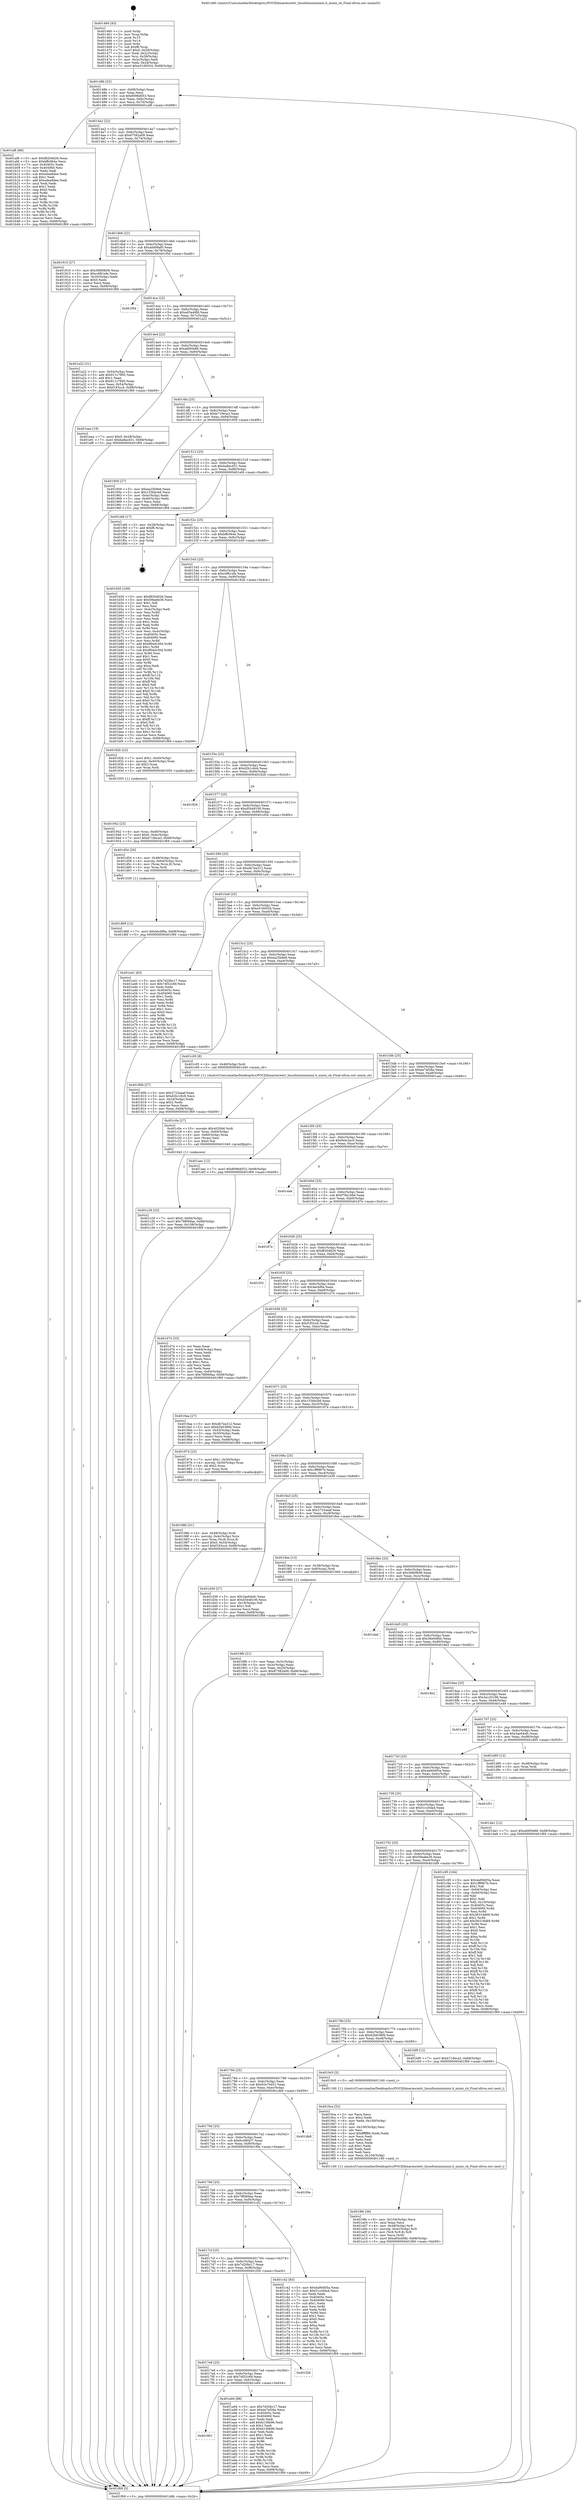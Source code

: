 digraph "0x401460" {
  label = "0x401460 (/mnt/c/Users/mathe/Desktop/tcc/POCII/binaries/extr_linuxfsminixminix.h_minix_sb_Final-ollvm.out::main(0))"
  labelloc = "t"
  node[shape=record]

  Entry [label="",width=0.3,height=0.3,shape=circle,fillcolor=black,style=filled]
  "0x40148b" [label="{
     0x40148b [23]\l
     | [instrs]\l
     &nbsp;&nbsp;0x40148b \<+3\>: mov -0x68(%rbp),%eax\l
     &nbsp;&nbsp;0x40148e \<+2\>: mov %eax,%ecx\l
     &nbsp;&nbsp;0x401490 \<+6\>: sub $0x8096d053,%ecx\l
     &nbsp;&nbsp;0x401496 \<+3\>: mov %eax,-0x6c(%rbp)\l
     &nbsp;&nbsp;0x401499 \<+3\>: mov %ecx,-0x70(%rbp)\l
     &nbsp;&nbsp;0x40149c \<+6\>: je 0000000000401af8 \<main+0x698\>\l
  }"]
  "0x401af8" [label="{
     0x401af8 [88]\l
     | [instrs]\l
     &nbsp;&nbsp;0x401af8 \<+5\>: mov $0xf8204626,%eax\l
     &nbsp;&nbsp;0x401afd \<+5\>: mov $0xbffc064e,%ecx\l
     &nbsp;&nbsp;0x401b02 \<+7\>: mov 0x40405c,%edx\l
     &nbsp;&nbsp;0x401b09 \<+7\>: mov 0x404060,%esi\l
     &nbsp;&nbsp;0x401b10 \<+2\>: mov %edx,%edi\l
     &nbsp;&nbsp;0x401b12 \<+6\>: sub $0xedea8dee,%edi\l
     &nbsp;&nbsp;0x401b18 \<+3\>: sub $0x1,%edi\l
     &nbsp;&nbsp;0x401b1b \<+6\>: add $0xedea8dee,%edi\l
     &nbsp;&nbsp;0x401b21 \<+3\>: imul %edi,%edx\l
     &nbsp;&nbsp;0x401b24 \<+3\>: and $0x1,%edx\l
     &nbsp;&nbsp;0x401b27 \<+3\>: cmp $0x0,%edx\l
     &nbsp;&nbsp;0x401b2a \<+4\>: sete %r8b\l
     &nbsp;&nbsp;0x401b2e \<+3\>: cmp $0xa,%esi\l
     &nbsp;&nbsp;0x401b31 \<+4\>: setl %r9b\l
     &nbsp;&nbsp;0x401b35 \<+3\>: mov %r8b,%r10b\l
     &nbsp;&nbsp;0x401b38 \<+3\>: and %r9b,%r10b\l
     &nbsp;&nbsp;0x401b3b \<+3\>: xor %r9b,%r8b\l
     &nbsp;&nbsp;0x401b3e \<+3\>: or %r8b,%r10b\l
     &nbsp;&nbsp;0x401b41 \<+4\>: test $0x1,%r10b\l
     &nbsp;&nbsp;0x401b45 \<+3\>: cmovne %ecx,%eax\l
     &nbsp;&nbsp;0x401b48 \<+3\>: mov %eax,-0x68(%rbp)\l
     &nbsp;&nbsp;0x401b4b \<+5\>: jmp 0000000000401f69 \<main+0xb09\>\l
  }"]
  "0x4014a2" [label="{
     0x4014a2 [22]\l
     | [instrs]\l
     &nbsp;&nbsp;0x4014a2 \<+5\>: jmp 00000000004014a7 \<main+0x47\>\l
     &nbsp;&nbsp;0x4014a7 \<+3\>: mov -0x6c(%rbp),%eax\l
     &nbsp;&nbsp;0x4014aa \<+5\>: sub $0x87582a09,%eax\l
     &nbsp;&nbsp;0x4014af \<+3\>: mov %eax,-0x74(%rbp)\l
     &nbsp;&nbsp;0x4014b2 \<+6\>: je 0000000000401910 \<main+0x4b0\>\l
  }"]
  Exit [label="",width=0.3,height=0.3,shape=circle,fillcolor=black,style=filled,peripheries=2]
  "0x401910" [label="{
     0x401910 [27]\l
     | [instrs]\l
     &nbsp;&nbsp;0x401910 \<+5\>: mov $0x3680fb06,%eax\l
     &nbsp;&nbsp;0x401915 \<+5\>: mov $0xc4f61efe,%ecx\l
     &nbsp;&nbsp;0x40191a \<+3\>: mov -0x20(%rbp),%edx\l
     &nbsp;&nbsp;0x40191d \<+3\>: cmp $0x0,%edx\l
     &nbsp;&nbsp;0x401920 \<+3\>: cmove %ecx,%eax\l
     &nbsp;&nbsp;0x401923 \<+3\>: mov %eax,-0x68(%rbp)\l
     &nbsp;&nbsp;0x401926 \<+5\>: jmp 0000000000401f69 \<main+0xb09\>\l
  }"]
  "0x4014b8" [label="{
     0x4014b8 [22]\l
     | [instrs]\l
     &nbsp;&nbsp;0x4014b8 \<+5\>: jmp 00000000004014bd \<main+0x5d\>\l
     &nbsp;&nbsp;0x4014bd \<+3\>: mov -0x6c(%rbp),%eax\l
     &nbsp;&nbsp;0x4014c0 \<+5\>: sub $0xa0d08af0,%eax\l
     &nbsp;&nbsp;0x4014c5 \<+3\>: mov %eax,-0x78(%rbp)\l
     &nbsp;&nbsp;0x4014c8 \<+6\>: je 0000000000401f5d \<main+0xafd\>\l
  }"]
  "0x401da1" [label="{
     0x401da1 [12]\l
     | [instrs]\l
     &nbsp;&nbsp;0x401da1 \<+7\>: movl $0xafd00e88,-0x68(%rbp)\l
     &nbsp;&nbsp;0x401da8 \<+5\>: jmp 0000000000401f69 \<main+0xb09\>\l
  }"]
  "0x401f5d" [label="{
     0x401f5d\l
  }", style=dashed]
  "0x4014ce" [label="{
     0x4014ce [22]\l
     | [instrs]\l
     &nbsp;&nbsp;0x4014ce \<+5\>: jmp 00000000004014d3 \<main+0x73\>\l
     &nbsp;&nbsp;0x4014d3 \<+3\>: mov -0x6c(%rbp),%eax\l
     &nbsp;&nbsp;0x4014d6 \<+5\>: sub $0xa65a49fd,%eax\l
     &nbsp;&nbsp;0x4014db \<+3\>: mov %eax,-0x7c(%rbp)\l
     &nbsp;&nbsp;0x4014de \<+6\>: je 0000000000401a22 \<main+0x5c2\>\l
  }"]
  "0x401d68" [label="{
     0x401d68 [12]\l
     | [instrs]\l
     &nbsp;&nbsp;0x401d68 \<+7\>: movl $0x4ecbf6a,-0x68(%rbp)\l
     &nbsp;&nbsp;0x401d6f \<+5\>: jmp 0000000000401f69 \<main+0xb09\>\l
  }"]
  "0x401a22" [label="{
     0x401a22 [31]\l
     | [instrs]\l
     &nbsp;&nbsp;0x401a22 \<+3\>: mov -0x54(%rbp),%eax\l
     &nbsp;&nbsp;0x401a25 \<+5\>: add $0x911c7895,%eax\l
     &nbsp;&nbsp;0x401a2a \<+3\>: add $0x1,%eax\l
     &nbsp;&nbsp;0x401a2d \<+5\>: sub $0x911c7895,%eax\l
     &nbsp;&nbsp;0x401a32 \<+3\>: mov %eax,-0x54(%rbp)\l
     &nbsp;&nbsp;0x401a35 \<+7\>: movl $0xf183cc4,-0x68(%rbp)\l
     &nbsp;&nbsp;0x401a3c \<+5\>: jmp 0000000000401f69 \<main+0xb09\>\l
  }"]
  "0x4014e4" [label="{
     0x4014e4 [22]\l
     | [instrs]\l
     &nbsp;&nbsp;0x4014e4 \<+5\>: jmp 00000000004014e9 \<main+0x89\>\l
     &nbsp;&nbsp;0x4014e9 \<+3\>: mov -0x6c(%rbp),%eax\l
     &nbsp;&nbsp;0x4014ec \<+5\>: sub $0xafd00e88,%eax\l
     &nbsp;&nbsp;0x4014f1 \<+3\>: mov %eax,-0x80(%rbp)\l
     &nbsp;&nbsp;0x4014f4 \<+6\>: je 0000000000401eea \<main+0xa8a\>\l
  }"]
  "0x401c29" [label="{
     0x401c29 [25]\l
     | [instrs]\l
     &nbsp;&nbsp;0x401c29 \<+7\>: movl $0x0,-0x64(%rbp)\l
     &nbsp;&nbsp;0x401c30 \<+7\>: movl $0x78f069aa,-0x68(%rbp)\l
     &nbsp;&nbsp;0x401c37 \<+6\>: mov %eax,-0x108(%rbp)\l
     &nbsp;&nbsp;0x401c3d \<+5\>: jmp 0000000000401f69 \<main+0xb09\>\l
  }"]
  "0x401eea" [label="{
     0x401eea [19]\l
     | [instrs]\l
     &nbsp;&nbsp;0x401eea \<+7\>: movl $0x0,-0x28(%rbp)\l
     &nbsp;&nbsp;0x401ef1 \<+7\>: movl $0xba8ac451,-0x68(%rbp)\l
     &nbsp;&nbsp;0x401ef8 \<+5\>: jmp 0000000000401f69 \<main+0xb09\>\l
  }"]
  "0x4014fa" [label="{
     0x4014fa [25]\l
     | [instrs]\l
     &nbsp;&nbsp;0x4014fa \<+5\>: jmp 00000000004014ff \<main+0x9f\>\l
     &nbsp;&nbsp;0x4014ff \<+3\>: mov -0x6c(%rbp),%eax\l
     &nbsp;&nbsp;0x401502 \<+5\>: sub $0xb719eca3,%eax\l
     &nbsp;&nbsp;0x401507 \<+6\>: mov %eax,-0x84(%rbp)\l
     &nbsp;&nbsp;0x40150d \<+6\>: je 0000000000401959 \<main+0x4f9\>\l
  }"]
  "0x401c0e" [label="{
     0x401c0e [27]\l
     | [instrs]\l
     &nbsp;&nbsp;0x401c0e \<+10\>: movabs $0x4020b6,%rdi\l
     &nbsp;&nbsp;0x401c18 \<+4\>: mov %rax,-0x60(%rbp)\l
     &nbsp;&nbsp;0x401c1c \<+4\>: mov -0x60(%rbp),%rax\l
     &nbsp;&nbsp;0x401c20 \<+2\>: mov (%rax),%esi\l
     &nbsp;&nbsp;0x401c22 \<+2\>: mov $0x0,%al\l
     &nbsp;&nbsp;0x401c24 \<+5\>: call 0000000000401040 \<printf@plt\>\l
     | [calls]\l
     &nbsp;&nbsp;0x401040 \{1\} (unknown)\l
  }"]
  "0x401959" [label="{
     0x401959 [27]\l
     | [instrs]\l
     &nbsp;&nbsp;0x401959 \<+5\>: mov $0xea25b9e6,%eax\l
     &nbsp;&nbsp;0x40195e \<+5\>: mov $0x153bbcb6,%ecx\l
     &nbsp;&nbsp;0x401963 \<+3\>: mov -0x4c(%rbp),%edx\l
     &nbsp;&nbsp;0x401966 \<+3\>: cmp -0x40(%rbp),%edx\l
     &nbsp;&nbsp;0x401969 \<+3\>: cmovl %ecx,%eax\l
     &nbsp;&nbsp;0x40196c \<+3\>: mov %eax,-0x68(%rbp)\l
     &nbsp;&nbsp;0x40196f \<+5\>: jmp 0000000000401f69 \<main+0xb09\>\l
  }"]
  "0x401513" [label="{
     0x401513 [25]\l
     | [instrs]\l
     &nbsp;&nbsp;0x401513 \<+5\>: jmp 0000000000401518 \<main+0xb8\>\l
     &nbsp;&nbsp;0x401518 \<+3\>: mov -0x6c(%rbp),%eax\l
     &nbsp;&nbsp;0x40151b \<+5\>: sub $0xba8ac451,%eax\l
     &nbsp;&nbsp;0x401520 \<+6\>: mov %eax,-0x88(%rbp)\l
     &nbsp;&nbsp;0x401526 \<+6\>: je 0000000000401efd \<main+0xa9d\>\l
  }"]
  "0x401801" [label="{
     0x401801\l
  }", style=dashed]
  "0x401efd" [label="{
     0x401efd [17]\l
     | [instrs]\l
     &nbsp;&nbsp;0x401efd \<+3\>: mov -0x28(%rbp),%eax\l
     &nbsp;&nbsp;0x401f00 \<+7\>: add $0xf8,%rsp\l
     &nbsp;&nbsp;0x401f07 \<+1\>: pop %rbx\l
     &nbsp;&nbsp;0x401f08 \<+2\>: pop %r14\l
     &nbsp;&nbsp;0x401f0a \<+2\>: pop %r15\l
     &nbsp;&nbsp;0x401f0c \<+1\>: pop %rbp\l
     &nbsp;&nbsp;0x401f0d \<+1\>: ret\l
  }"]
  "0x40152c" [label="{
     0x40152c [25]\l
     | [instrs]\l
     &nbsp;&nbsp;0x40152c \<+5\>: jmp 0000000000401531 \<main+0xd1\>\l
     &nbsp;&nbsp;0x401531 \<+3\>: mov -0x6c(%rbp),%eax\l
     &nbsp;&nbsp;0x401534 \<+5\>: sub $0xbffc064e,%eax\l
     &nbsp;&nbsp;0x401539 \<+6\>: mov %eax,-0x8c(%rbp)\l
     &nbsp;&nbsp;0x40153f \<+6\>: je 0000000000401b50 \<main+0x6f0\>\l
  }"]
  "0x401a94" [label="{
     0x401a94 [88]\l
     | [instrs]\l
     &nbsp;&nbsp;0x401a94 \<+5\>: mov $0x7d20bc17,%eax\l
     &nbsp;&nbsp;0x401a99 \<+5\>: mov $0xee7ef26a,%ecx\l
     &nbsp;&nbsp;0x401a9e \<+7\>: mov 0x40405c,%edx\l
     &nbsp;&nbsp;0x401aa5 \<+7\>: mov 0x404060,%esi\l
     &nbsp;&nbsp;0x401aac \<+2\>: mov %edx,%edi\l
     &nbsp;&nbsp;0x401aae \<+6\>: add $0xb136b96,%edi\l
     &nbsp;&nbsp;0x401ab4 \<+3\>: sub $0x1,%edi\l
     &nbsp;&nbsp;0x401ab7 \<+6\>: sub $0xb136b96,%edi\l
     &nbsp;&nbsp;0x401abd \<+3\>: imul %edi,%edx\l
     &nbsp;&nbsp;0x401ac0 \<+3\>: and $0x1,%edx\l
     &nbsp;&nbsp;0x401ac3 \<+3\>: cmp $0x0,%edx\l
     &nbsp;&nbsp;0x401ac6 \<+4\>: sete %r8b\l
     &nbsp;&nbsp;0x401aca \<+3\>: cmp $0xa,%esi\l
     &nbsp;&nbsp;0x401acd \<+4\>: setl %r9b\l
     &nbsp;&nbsp;0x401ad1 \<+3\>: mov %r8b,%r10b\l
     &nbsp;&nbsp;0x401ad4 \<+3\>: and %r9b,%r10b\l
     &nbsp;&nbsp;0x401ad7 \<+3\>: xor %r9b,%r8b\l
     &nbsp;&nbsp;0x401ada \<+3\>: or %r8b,%r10b\l
     &nbsp;&nbsp;0x401add \<+4\>: test $0x1,%r10b\l
     &nbsp;&nbsp;0x401ae1 \<+3\>: cmovne %ecx,%eax\l
     &nbsp;&nbsp;0x401ae4 \<+3\>: mov %eax,-0x68(%rbp)\l
     &nbsp;&nbsp;0x401ae7 \<+5\>: jmp 0000000000401f69 \<main+0xb09\>\l
  }"]
  "0x401b50" [label="{
     0x401b50 [169]\l
     | [instrs]\l
     &nbsp;&nbsp;0x401b50 \<+5\>: mov $0xf8204626,%eax\l
     &nbsp;&nbsp;0x401b55 \<+5\>: mov $0x59ea6e36,%ecx\l
     &nbsp;&nbsp;0x401b5a \<+2\>: mov $0x1,%dl\l
     &nbsp;&nbsp;0x401b5c \<+2\>: xor %esi,%esi\l
     &nbsp;&nbsp;0x401b5e \<+3\>: mov -0x4c(%rbp),%edi\l
     &nbsp;&nbsp;0x401b61 \<+3\>: mov %esi,%r8d\l
     &nbsp;&nbsp;0x401b64 \<+3\>: sub %edi,%r8d\l
     &nbsp;&nbsp;0x401b67 \<+2\>: mov %esi,%edi\l
     &nbsp;&nbsp;0x401b69 \<+3\>: sub $0x1,%edi\l
     &nbsp;&nbsp;0x401b6c \<+3\>: add %edi,%r8d\l
     &nbsp;&nbsp;0x401b6f \<+3\>: sub %r8d,%esi\l
     &nbsp;&nbsp;0x401b72 \<+3\>: mov %esi,-0x4c(%rbp)\l
     &nbsp;&nbsp;0x401b75 \<+7\>: mov 0x40405c,%esi\l
     &nbsp;&nbsp;0x401b7c \<+7\>: mov 0x404060,%edi\l
     &nbsp;&nbsp;0x401b83 \<+3\>: mov %esi,%r8d\l
     &nbsp;&nbsp;0x401b86 \<+7\>: add $0x994dc30d,%r8d\l
     &nbsp;&nbsp;0x401b8d \<+4\>: sub $0x1,%r8d\l
     &nbsp;&nbsp;0x401b91 \<+7\>: sub $0x994dc30d,%r8d\l
     &nbsp;&nbsp;0x401b98 \<+4\>: imul %r8d,%esi\l
     &nbsp;&nbsp;0x401b9c \<+3\>: and $0x1,%esi\l
     &nbsp;&nbsp;0x401b9f \<+3\>: cmp $0x0,%esi\l
     &nbsp;&nbsp;0x401ba2 \<+4\>: sete %r9b\l
     &nbsp;&nbsp;0x401ba6 \<+3\>: cmp $0xa,%edi\l
     &nbsp;&nbsp;0x401ba9 \<+4\>: setl %r10b\l
     &nbsp;&nbsp;0x401bad \<+3\>: mov %r9b,%r11b\l
     &nbsp;&nbsp;0x401bb0 \<+4\>: xor $0xff,%r11b\l
     &nbsp;&nbsp;0x401bb4 \<+3\>: mov %r10b,%bl\l
     &nbsp;&nbsp;0x401bb7 \<+3\>: xor $0xff,%bl\l
     &nbsp;&nbsp;0x401bba \<+3\>: xor $0x0,%dl\l
     &nbsp;&nbsp;0x401bbd \<+3\>: mov %r11b,%r14b\l
     &nbsp;&nbsp;0x401bc0 \<+4\>: and $0x0,%r14b\l
     &nbsp;&nbsp;0x401bc4 \<+3\>: and %dl,%r9b\l
     &nbsp;&nbsp;0x401bc7 \<+3\>: mov %bl,%r15b\l
     &nbsp;&nbsp;0x401bca \<+4\>: and $0x0,%r15b\l
     &nbsp;&nbsp;0x401bce \<+3\>: and %dl,%r10b\l
     &nbsp;&nbsp;0x401bd1 \<+3\>: or %r9b,%r14b\l
     &nbsp;&nbsp;0x401bd4 \<+3\>: or %r10b,%r15b\l
     &nbsp;&nbsp;0x401bd7 \<+3\>: xor %r15b,%r14b\l
     &nbsp;&nbsp;0x401bda \<+3\>: or %bl,%r11b\l
     &nbsp;&nbsp;0x401bdd \<+4\>: xor $0xff,%r11b\l
     &nbsp;&nbsp;0x401be1 \<+3\>: or $0x0,%dl\l
     &nbsp;&nbsp;0x401be4 \<+3\>: and %dl,%r11b\l
     &nbsp;&nbsp;0x401be7 \<+3\>: or %r11b,%r14b\l
     &nbsp;&nbsp;0x401bea \<+4\>: test $0x1,%r14b\l
     &nbsp;&nbsp;0x401bee \<+3\>: cmovne %ecx,%eax\l
     &nbsp;&nbsp;0x401bf1 \<+3\>: mov %eax,-0x68(%rbp)\l
     &nbsp;&nbsp;0x401bf4 \<+5\>: jmp 0000000000401f69 \<main+0xb09\>\l
  }"]
  "0x401545" [label="{
     0x401545 [25]\l
     | [instrs]\l
     &nbsp;&nbsp;0x401545 \<+5\>: jmp 000000000040154a \<main+0xea\>\l
     &nbsp;&nbsp;0x40154a \<+3\>: mov -0x6c(%rbp),%eax\l
     &nbsp;&nbsp;0x40154d \<+5\>: sub $0xc4f61efe,%eax\l
     &nbsp;&nbsp;0x401552 \<+6\>: mov %eax,-0x90(%rbp)\l
     &nbsp;&nbsp;0x401558 \<+6\>: je 000000000040192b \<main+0x4cb\>\l
  }"]
  "0x4017e8" [label="{
     0x4017e8 [25]\l
     | [instrs]\l
     &nbsp;&nbsp;0x4017e8 \<+5\>: jmp 00000000004017ed \<main+0x38d\>\l
     &nbsp;&nbsp;0x4017ed \<+3\>: mov -0x6c(%rbp),%eax\l
     &nbsp;&nbsp;0x4017f0 \<+5\>: sub $0x7df32c69,%eax\l
     &nbsp;&nbsp;0x4017f5 \<+6\>: mov %eax,-0xfc(%rbp)\l
     &nbsp;&nbsp;0x4017fb \<+6\>: je 0000000000401a94 \<main+0x634\>\l
  }"]
  "0x40192b" [label="{
     0x40192b [23]\l
     | [instrs]\l
     &nbsp;&nbsp;0x40192b \<+7\>: movl $0x1,-0x40(%rbp)\l
     &nbsp;&nbsp;0x401932 \<+4\>: movslq -0x40(%rbp),%rax\l
     &nbsp;&nbsp;0x401936 \<+4\>: shl $0x3,%rax\l
     &nbsp;&nbsp;0x40193a \<+3\>: mov %rax,%rdi\l
     &nbsp;&nbsp;0x40193d \<+5\>: call 0000000000401050 \<malloc@plt\>\l
     | [calls]\l
     &nbsp;&nbsp;0x401050 \{1\} (unknown)\l
  }"]
  "0x40155e" [label="{
     0x40155e [25]\l
     | [instrs]\l
     &nbsp;&nbsp;0x40155e \<+5\>: jmp 0000000000401563 \<main+0x103\>\l
     &nbsp;&nbsp;0x401563 \<+3\>: mov -0x6c(%rbp),%eax\l
     &nbsp;&nbsp;0x401566 \<+5\>: sub $0xd2b1c6c6,%eax\l
     &nbsp;&nbsp;0x40156b \<+6\>: mov %eax,-0x94(%rbp)\l
     &nbsp;&nbsp;0x401571 \<+6\>: je 0000000000401826 \<main+0x3c6\>\l
  }"]
  "0x401f26" [label="{
     0x401f26\l
  }", style=dashed]
  "0x401826" [label="{
     0x401826\l
  }", style=dashed]
  "0x401577" [label="{
     0x401577 [25]\l
     | [instrs]\l
     &nbsp;&nbsp;0x401577 \<+5\>: jmp 000000000040157c \<main+0x11c\>\l
     &nbsp;&nbsp;0x40157c \<+3\>: mov -0x6c(%rbp),%eax\l
     &nbsp;&nbsp;0x40157f \<+5\>: sub $0xd5448100,%eax\l
     &nbsp;&nbsp;0x401584 \<+6\>: mov %eax,-0x98(%rbp)\l
     &nbsp;&nbsp;0x40158a \<+6\>: je 0000000000401d54 \<main+0x8f4\>\l
  }"]
  "0x4017cf" [label="{
     0x4017cf [25]\l
     | [instrs]\l
     &nbsp;&nbsp;0x4017cf \<+5\>: jmp 00000000004017d4 \<main+0x374\>\l
     &nbsp;&nbsp;0x4017d4 \<+3\>: mov -0x6c(%rbp),%eax\l
     &nbsp;&nbsp;0x4017d7 \<+5\>: sub $0x7d20bc17,%eax\l
     &nbsp;&nbsp;0x4017dc \<+6\>: mov %eax,-0xf8(%rbp)\l
     &nbsp;&nbsp;0x4017e2 \<+6\>: je 0000000000401f26 \<main+0xac6\>\l
  }"]
  "0x401d54" [label="{
     0x401d54 [20]\l
     | [instrs]\l
     &nbsp;&nbsp;0x401d54 \<+4\>: mov -0x48(%rbp),%rax\l
     &nbsp;&nbsp;0x401d58 \<+4\>: movslq -0x64(%rbp),%rcx\l
     &nbsp;&nbsp;0x401d5c \<+4\>: mov (%rax,%rcx,8),%rax\l
     &nbsp;&nbsp;0x401d60 \<+3\>: mov %rax,%rdi\l
     &nbsp;&nbsp;0x401d63 \<+5\>: call 0000000000401030 \<free@plt\>\l
     | [calls]\l
     &nbsp;&nbsp;0x401030 \{1\} (unknown)\l
  }"]
  "0x401590" [label="{
     0x401590 [25]\l
     | [instrs]\l
     &nbsp;&nbsp;0x401590 \<+5\>: jmp 0000000000401595 \<main+0x135\>\l
     &nbsp;&nbsp;0x401595 \<+3\>: mov -0x6c(%rbp),%eax\l
     &nbsp;&nbsp;0x401598 \<+5\>: sub $0xdb7ea312,%eax\l
     &nbsp;&nbsp;0x40159d \<+6\>: mov %eax,-0x9c(%rbp)\l
     &nbsp;&nbsp;0x4015a3 \<+6\>: je 0000000000401a41 \<main+0x5e1\>\l
  }"]
  "0x401c42" [label="{
     0x401c42 [83]\l
     | [instrs]\l
     &nbsp;&nbsp;0x401c42 \<+5\>: mov $0x4a90d05a,%eax\l
     &nbsp;&nbsp;0x401c47 \<+5\>: mov $0x51cc0da4,%ecx\l
     &nbsp;&nbsp;0x401c4c \<+2\>: xor %edx,%edx\l
     &nbsp;&nbsp;0x401c4e \<+7\>: mov 0x40405c,%esi\l
     &nbsp;&nbsp;0x401c55 \<+7\>: mov 0x404060,%edi\l
     &nbsp;&nbsp;0x401c5c \<+3\>: sub $0x1,%edx\l
     &nbsp;&nbsp;0x401c5f \<+3\>: mov %esi,%r8d\l
     &nbsp;&nbsp;0x401c62 \<+3\>: add %edx,%r8d\l
     &nbsp;&nbsp;0x401c65 \<+4\>: imul %r8d,%esi\l
     &nbsp;&nbsp;0x401c69 \<+3\>: and $0x1,%esi\l
     &nbsp;&nbsp;0x401c6c \<+3\>: cmp $0x0,%esi\l
     &nbsp;&nbsp;0x401c6f \<+4\>: sete %r9b\l
     &nbsp;&nbsp;0x401c73 \<+3\>: cmp $0xa,%edi\l
     &nbsp;&nbsp;0x401c76 \<+4\>: setl %r10b\l
     &nbsp;&nbsp;0x401c7a \<+3\>: mov %r9b,%r11b\l
     &nbsp;&nbsp;0x401c7d \<+3\>: and %r10b,%r11b\l
     &nbsp;&nbsp;0x401c80 \<+3\>: xor %r10b,%r9b\l
     &nbsp;&nbsp;0x401c83 \<+3\>: or %r9b,%r11b\l
     &nbsp;&nbsp;0x401c86 \<+4\>: test $0x1,%r11b\l
     &nbsp;&nbsp;0x401c8a \<+3\>: cmovne %ecx,%eax\l
     &nbsp;&nbsp;0x401c8d \<+3\>: mov %eax,-0x68(%rbp)\l
     &nbsp;&nbsp;0x401c90 \<+5\>: jmp 0000000000401f69 \<main+0xb09\>\l
  }"]
  "0x401a41" [label="{
     0x401a41 [83]\l
     | [instrs]\l
     &nbsp;&nbsp;0x401a41 \<+5\>: mov $0x7d20bc17,%eax\l
     &nbsp;&nbsp;0x401a46 \<+5\>: mov $0x7df32c69,%ecx\l
     &nbsp;&nbsp;0x401a4b \<+2\>: xor %edx,%edx\l
     &nbsp;&nbsp;0x401a4d \<+7\>: mov 0x40405c,%esi\l
     &nbsp;&nbsp;0x401a54 \<+7\>: mov 0x404060,%edi\l
     &nbsp;&nbsp;0x401a5b \<+3\>: sub $0x1,%edx\l
     &nbsp;&nbsp;0x401a5e \<+3\>: mov %esi,%r8d\l
     &nbsp;&nbsp;0x401a61 \<+3\>: add %edx,%r8d\l
     &nbsp;&nbsp;0x401a64 \<+4\>: imul %r8d,%esi\l
     &nbsp;&nbsp;0x401a68 \<+3\>: and $0x1,%esi\l
     &nbsp;&nbsp;0x401a6b \<+3\>: cmp $0x0,%esi\l
     &nbsp;&nbsp;0x401a6e \<+4\>: sete %r9b\l
     &nbsp;&nbsp;0x401a72 \<+3\>: cmp $0xa,%edi\l
     &nbsp;&nbsp;0x401a75 \<+4\>: setl %r10b\l
     &nbsp;&nbsp;0x401a79 \<+3\>: mov %r9b,%r11b\l
     &nbsp;&nbsp;0x401a7c \<+3\>: and %r10b,%r11b\l
     &nbsp;&nbsp;0x401a7f \<+3\>: xor %r10b,%r9b\l
     &nbsp;&nbsp;0x401a82 \<+3\>: or %r9b,%r11b\l
     &nbsp;&nbsp;0x401a85 \<+4\>: test $0x1,%r11b\l
     &nbsp;&nbsp;0x401a89 \<+3\>: cmovne %ecx,%eax\l
     &nbsp;&nbsp;0x401a8c \<+3\>: mov %eax,-0x68(%rbp)\l
     &nbsp;&nbsp;0x401a8f \<+5\>: jmp 0000000000401f69 \<main+0xb09\>\l
  }"]
  "0x4015a9" [label="{
     0x4015a9 [25]\l
     | [instrs]\l
     &nbsp;&nbsp;0x4015a9 \<+5\>: jmp 00000000004015ae \<main+0x14e\>\l
     &nbsp;&nbsp;0x4015ae \<+3\>: mov -0x6c(%rbp),%eax\l
     &nbsp;&nbsp;0x4015b1 \<+5\>: sub $0xe5160034,%eax\l
     &nbsp;&nbsp;0x4015b6 \<+6\>: mov %eax,-0xa0(%rbp)\l
     &nbsp;&nbsp;0x4015bc \<+6\>: je 000000000040180b \<main+0x3ab\>\l
  }"]
  "0x4017b6" [label="{
     0x4017b6 [25]\l
     | [instrs]\l
     &nbsp;&nbsp;0x4017b6 \<+5\>: jmp 00000000004017bb \<main+0x35b\>\l
     &nbsp;&nbsp;0x4017bb \<+3\>: mov -0x6c(%rbp),%eax\l
     &nbsp;&nbsp;0x4017be \<+5\>: sub $0x78f069aa,%eax\l
     &nbsp;&nbsp;0x4017c3 \<+6\>: mov %eax,-0xf4(%rbp)\l
     &nbsp;&nbsp;0x4017c9 \<+6\>: je 0000000000401c42 \<main+0x7e2\>\l
  }"]
  "0x40180b" [label="{
     0x40180b [27]\l
     | [instrs]\l
     &nbsp;&nbsp;0x40180b \<+5\>: mov $0x2723aaaf,%eax\l
     &nbsp;&nbsp;0x401810 \<+5\>: mov $0xd2b1c6c6,%ecx\l
     &nbsp;&nbsp;0x401815 \<+3\>: mov -0x24(%rbp),%edx\l
     &nbsp;&nbsp;0x401818 \<+3\>: cmp $0x2,%edx\l
     &nbsp;&nbsp;0x40181b \<+3\>: cmovne %ecx,%eax\l
     &nbsp;&nbsp;0x40181e \<+3\>: mov %eax,-0x68(%rbp)\l
     &nbsp;&nbsp;0x401821 \<+5\>: jmp 0000000000401f69 \<main+0xb09\>\l
  }"]
  "0x4015c2" [label="{
     0x4015c2 [25]\l
     | [instrs]\l
     &nbsp;&nbsp;0x4015c2 \<+5\>: jmp 00000000004015c7 \<main+0x167\>\l
     &nbsp;&nbsp;0x4015c7 \<+3\>: mov -0x6c(%rbp),%eax\l
     &nbsp;&nbsp;0x4015ca \<+5\>: sub $0xea25b9e6,%eax\l
     &nbsp;&nbsp;0x4015cf \<+6\>: mov %eax,-0xa4(%rbp)\l
     &nbsp;&nbsp;0x4015d5 \<+6\>: je 0000000000401c05 \<main+0x7a5\>\l
  }"]
  "0x401f69" [label="{
     0x401f69 [5]\l
     | [instrs]\l
     &nbsp;&nbsp;0x401f69 \<+5\>: jmp 000000000040148b \<main+0x2b\>\l
  }"]
  "0x401460" [label="{
     0x401460 [43]\l
     | [instrs]\l
     &nbsp;&nbsp;0x401460 \<+1\>: push %rbp\l
     &nbsp;&nbsp;0x401461 \<+3\>: mov %rsp,%rbp\l
     &nbsp;&nbsp;0x401464 \<+2\>: push %r15\l
     &nbsp;&nbsp;0x401466 \<+2\>: push %r14\l
     &nbsp;&nbsp;0x401468 \<+1\>: push %rbx\l
     &nbsp;&nbsp;0x401469 \<+7\>: sub $0xf8,%rsp\l
     &nbsp;&nbsp;0x401470 \<+7\>: movl $0x0,-0x28(%rbp)\l
     &nbsp;&nbsp;0x401477 \<+3\>: mov %edi,-0x2c(%rbp)\l
     &nbsp;&nbsp;0x40147a \<+4\>: mov %rsi,-0x38(%rbp)\l
     &nbsp;&nbsp;0x40147e \<+3\>: mov -0x2c(%rbp),%edi\l
     &nbsp;&nbsp;0x401481 \<+3\>: mov %edi,-0x24(%rbp)\l
     &nbsp;&nbsp;0x401484 \<+7\>: movl $0xe5160034,-0x68(%rbp)\l
  }"]
  "0x401f0e" [label="{
     0x401f0e\l
  }", style=dashed]
  "0x401c05" [label="{
     0x401c05 [9]\l
     | [instrs]\l
     &nbsp;&nbsp;0x401c05 \<+4\>: mov -0x48(%rbp),%rdi\l
     &nbsp;&nbsp;0x401c09 \<+5\>: call 0000000000401440 \<minix_sb\>\l
     | [calls]\l
     &nbsp;&nbsp;0x401440 \{1\} (/mnt/c/Users/mathe/Desktop/tcc/POCII/binaries/extr_linuxfsminixminix.h_minix_sb_Final-ollvm.out::minix_sb)\l
  }"]
  "0x4015db" [label="{
     0x4015db [25]\l
     | [instrs]\l
     &nbsp;&nbsp;0x4015db \<+5\>: jmp 00000000004015e0 \<main+0x180\>\l
     &nbsp;&nbsp;0x4015e0 \<+3\>: mov -0x6c(%rbp),%eax\l
     &nbsp;&nbsp;0x4015e3 \<+5\>: sub $0xee7ef26a,%eax\l
     &nbsp;&nbsp;0x4015e8 \<+6\>: mov %eax,-0xa8(%rbp)\l
     &nbsp;&nbsp;0x4015ee \<+6\>: je 0000000000401aec \<main+0x68c\>\l
  }"]
  "0x40179d" [label="{
     0x40179d [25]\l
     | [instrs]\l
     &nbsp;&nbsp;0x40179d \<+5\>: jmp 00000000004017a2 \<main+0x342\>\l
     &nbsp;&nbsp;0x4017a2 \<+3\>: mov -0x6c(%rbp),%eax\l
     &nbsp;&nbsp;0x4017a5 \<+5\>: sub $0x6cc88437,%eax\l
     &nbsp;&nbsp;0x4017aa \<+6\>: mov %eax,-0xf0(%rbp)\l
     &nbsp;&nbsp;0x4017b0 \<+6\>: je 0000000000401f0e \<main+0xaae\>\l
  }"]
  "0x401aec" [label="{
     0x401aec [12]\l
     | [instrs]\l
     &nbsp;&nbsp;0x401aec \<+7\>: movl $0x8096d053,-0x68(%rbp)\l
     &nbsp;&nbsp;0x401af3 \<+5\>: jmp 0000000000401f69 \<main+0xb09\>\l
  }"]
  "0x4015f4" [label="{
     0x4015f4 [25]\l
     | [instrs]\l
     &nbsp;&nbsp;0x4015f4 \<+5\>: jmp 00000000004015f9 \<main+0x199\>\l
     &nbsp;&nbsp;0x4015f9 \<+3\>: mov -0x6c(%rbp),%eax\l
     &nbsp;&nbsp;0x4015fc \<+5\>: sub $0xf44c3ac0,%eax\l
     &nbsp;&nbsp;0x401601 \<+6\>: mov %eax,-0xac(%rbp)\l
     &nbsp;&nbsp;0x401607 \<+6\>: je 0000000000401ede \<main+0xa7e\>\l
  }"]
  "0x401db9" [label="{
     0x401db9\l
  }", style=dashed]
  "0x401ede" [label="{
     0x401ede\l
  }", style=dashed]
  "0x40160d" [label="{
     0x40160d [25]\l
     | [instrs]\l
     &nbsp;&nbsp;0x40160d \<+5\>: jmp 0000000000401612 \<main+0x1b2\>\l
     &nbsp;&nbsp;0x401612 \<+3\>: mov -0x6c(%rbp),%eax\l
     &nbsp;&nbsp;0x401615 \<+5\>: sub $0xf79a1bbd,%eax\l
     &nbsp;&nbsp;0x40161a \<+6\>: mov %eax,-0xb0(%rbp)\l
     &nbsp;&nbsp;0x401620 \<+6\>: je 000000000040187e \<main+0x41e\>\l
  }"]
  "0x4019fe" [label="{
     0x4019fe [36]\l
     | [instrs]\l
     &nbsp;&nbsp;0x4019fe \<+6\>: mov -0x104(%rbp),%ecx\l
     &nbsp;&nbsp;0x401a04 \<+3\>: imul %eax,%ecx\l
     &nbsp;&nbsp;0x401a07 \<+4\>: mov -0x48(%rbp),%r8\l
     &nbsp;&nbsp;0x401a0b \<+4\>: movslq -0x4c(%rbp),%r9\l
     &nbsp;&nbsp;0x401a0f \<+4\>: mov (%r8,%r9,8),%r8\l
     &nbsp;&nbsp;0x401a13 \<+3\>: mov %ecx,(%r8)\l
     &nbsp;&nbsp;0x401a16 \<+7\>: movl $0xa65a49fd,-0x68(%rbp)\l
     &nbsp;&nbsp;0x401a1d \<+5\>: jmp 0000000000401f69 \<main+0xb09\>\l
  }"]
  "0x40187e" [label="{
     0x40187e\l
  }", style=dashed]
  "0x401626" [label="{
     0x401626 [25]\l
     | [instrs]\l
     &nbsp;&nbsp;0x401626 \<+5\>: jmp 000000000040162b \<main+0x1cb\>\l
     &nbsp;&nbsp;0x40162b \<+3\>: mov -0x6c(%rbp),%eax\l
     &nbsp;&nbsp;0x40162e \<+5\>: sub $0xf8204626,%eax\l
     &nbsp;&nbsp;0x401633 \<+6\>: mov %eax,-0xb4(%rbp)\l
     &nbsp;&nbsp;0x401639 \<+6\>: je 0000000000401f32 \<main+0xad2\>\l
  }"]
  "0x4019ca" [label="{
     0x4019ca [52]\l
     | [instrs]\l
     &nbsp;&nbsp;0x4019ca \<+2\>: xor %ecx,%ecx\l
     &nbsp;&nbsp;0x4019cc \<+5\>: mov $0x2,%edx\l
     &nbsp;&nbsp;0x4019d1 \<+6\>: mov %edx,-0x100(%rbp)\l
     &nbsp;&nbsp;0x4019d7 \<+1\>: cltd\l
     &nbsp;&nbsp;0x4019d8 \<+6\>: mov -0x100(%rbp),%esi\l
     &nbsp;&nbsp;0x4019de \<+2\>: idiv %esi\l
     &nbsp;&nbsp;0x4019e0 \<+6\>: imul $0xfffffffe,%edx,%edx\l
     &nbsp;&nbsp;0x4019e6 \<+2\>: mov %ecx,%edi\l
     &nbsp;&nbsp;0x4019e8 \<+2\>: sub %edx,%edi\l
     &nbsp;&nbsp;0x4019ea \<+2\>: mov %ecx,%edx\l
     &nbsp;&nbsp;0x4019ec \<+3\>: sub $0x1,%edx\l
     &nbsp;&nbsp;0x4019ef \<+2\>: add %edx,%edi\l
     &nbsp;&nbsp;0x4019f1 \<+2\>: sub %edi,%ecx\l
     &nbsp;&nbsp;0x4019f3 \<+6\>: mov %ecx,-0x104(%rbp)\l
     &nbsp;&nbsp;0x4019f9 \<+5\>: call 0000000000401160 \<next_i\>\l
     | [calls]\l
     &nbsp;&nbsp;0x401160 \{1\} (/mnt/c/Users/mathe/Desktop/tcc/POCII/binaries/extr_linuxfsminixminix.h_minix_sb_Final-ollvm.out::next_i)\l
  }"]
  "0x401f32" [label="{
     0x401f32\l
  }", style=dashed]
  "0x40163f" [label="{
     0x40163f [25]\l
     | [instrs]\l
     &nbsp;&nbsp;0x40163f \<+5\>: jmp 0000000000401644 \<main+0x1e4\>\l
     &nbsp;&nbsp;0x401644 \<+3\>: mov -0x6c(%rbp),%eax\l
     &nbsp;&nbsp;0x401647 \<+5\>: sub $0x4ecbf6a,%eax\l
     &nbsp;&nbsp;0x40164c \<+6\>: mov %eax,-0xb8(%rbp)\l
     &nbsp;&nbsp;0x401652 \<+6\>: je 0000000000401d74 \<main+0x914\>\l
  }"]
  "0x401784" [label="{
     0x401784 [25]\l
     | [instrs]\l
     &nbsp;&nbsp;0x401784 \<+5\>: jmp 0000000000401789 \<main+0x329\>\l
     &nbsp;&nbsp;0x401789 \<+3\>: mov -0x6c(%rbp),%eax\l
     &nbsp;&nbsp;0x40178c \<+5\>: sub $0x62e70d31,%eax\l
     &nbsp;&nbsp;0x401791 \<+6\>: mov %eax,-0xec(%rbp)\l
     &nbsp;&nbsp;0x401797 \<+6\>: je 0000000000401db9 \<main+0x959\>\l
  }"]
  "0x401d74" [label="{
     0x401d74 [33]\l
     | [instrs]\l
     &nbsp;&nbsp;0x401d74 \<+2\>: xor %eax,%eax\l
     &nbsp;&nbsp;0x401d76 \<+3\>: mov -0x64(%rbp),%ecx\l
     &nbsp;&nbsp;0x401d79 \<+2\>: mov %eax,%edx\l
     &nbsp;&nbsp;0x401d7b \<+2\>: sub %ecx,%edx\l
     &nbsp;&nbsp;0x401d7d \<+2\>: mov %eax,%ecx\l
     &nbsp;&nbsp;0x401d7f \<+3\>: sub $0x1,%ecx\l
     &nbsp;&nbsp;0x401d82 \<+2\>: add %ecx,%edx\l
     &nbsp;&nbsp;0x401d84 \<+2\>: sub %edx,%eax\l
     &nbsp;&nbsp;0x401d86 \<+3\>: mov %eax,-0x64(%rbp)\l
     &nbsp;&nbsp;0x401d89 \<+7\>: movl $0x78f069aa,-0x68(%rbp)\l
     &nbsp;&nbsp;0x401d90 \<+5\>: jmp 0000000000401f69 \<main+0xb09\>\l
  }"]
  "0x401658" [label="{
     0x401658 [25]\l
     | [instrs]\l
     &nbsp;&nbsp;0x401658 \<+5\>: jmp 000000000040165d \<main+0x1fd\>\l
     &nbsp;&nbsp;0x40165d \<+3\>: mov -0x6c(%rbp),%eax\l
     &nbsp;&nbsp;0x401660 \<+5\>: sub $0xf183cc4,%eax\l
     &nbsp;&nbsp;0x401665 \<+6\>: mov %eax,-0xbc(%rbp)\l
     &nbsp;&nbsp;0x40166b \<+6\>: je 00000000004019aa \<main+0x54a\>\l
  }"]
  "0x4019c5" [label="{
     0x4019c5 [5]\l
     | [instrs]\l
     &nbsp;&nbsp;0x4019c5 \<+5\>: call 0000000000401160 \<next_i\>\l
     | [calls]\l
     &nbsp;&nbsp;0x401160 \{1\} (/mnt/c/Users/mathe/Desktop/tcc/POCII/binaries/extr_linuxfsminixminix.h_minix_sb_Final-ollvm.out::next_i)\l
  }"]
  "0x4019aa" [label="{
     0x4019aa [27]\l
     | [instrs]\l
     &nbsp;&nbsp;0x4019aa \<+5\>: mov $0xdb7ea312,%eax\l
     &nbsp;&nbsp;0x4019af \<+5\>: mov $0x62b6386b,%ecx\l
     &nbsp;&nbsp;0x4019b4 \<+3\>: mov -0x54(%rbp),%edx\l
     &nbsp;&nbsp;0x4019b7 \<+3\>: cmp -0x50(%rbp),%edx\l
     &nbsp;&nbsp;0x4019ba \<+3\>: cmovl %ecx,%eax\l
     &nbsp;&nbsp;0x4019bd \<+3\>: mov %eax,-0x68(%rbp)\l
     &nbsp;&nbsp;0x4019c0 \<+5\>: jmp 0000000000401f69 \<main+0xb09\>\l
  }"]
  "0x401671" [label="{
     0x401671 [25]\l
     | [instrs]\l
     &nbsp;&nbsp;0x401671 \<+5\>: jmp 0000000000401676 \<main+0x216\>\l
     &nbsp;&nbsp;0x401676 \<+3\>: mov -0x6c(%rbp),%eax\l
     &nbsp;&nbsp;0x401679 \<+5\>: sub $0x153bbcb6,%eax\l
     &nbsp;&nbsp;0x40167e \<+6\>: mov %eax,-0xc0(%rbp)\l
     &nbsp;&nbsp;0x401684 \<+6\>: je 0000000000401974 \<main+0x514\>\l
  }"]
  "0x40176b" [label="{
     0x40176b [25]\l
     | [instrs]\l
     &nbsp;&nbsp;0x40176b \<+5\>: jmp 0000000000401770 \<main+0x310\>\l
     &nbsp;&nbsp;0x401770 \<+3\>: mov -0x6c(%rbp),%eax\l
     &nbsp;&nbsp;0x401773 \<+5\>: sub $0x62b6386b,%eax\l
     &nbsp;&nbsp;0x401778 \<+6\>: mov %eax,-0xe8(%rbp)\l
     &nbsp;&nbsp;0x40177e \<+6\>: je 00000000004019c5 \<main+0x565\>\l
  }"]
  "0x401974" [label="{
     0x401974 [23]\l
     | [instrs]\l
     &nbsp;&nbsp;0x401974 \<+7\>: movl $0x1,-0x50(%rbp)\l
     &nbsp;&nbsp;0x40197b \<+4\>: movslq -0x50(%rbp),%rax\l
     &nbsp;&nbsp;0x40197f \<+4\>: shl $0x2,%rax\l
     &nbsp;&nbsp;0x401983 \<+3\>: mov %rax,%rdi\l
     &nbsp;&nbsp;0x401986 \<+5\>: call 0000000000401050 \<malloc@plt\>\l
     | [calls]\l
     &nbsp;&nbsp;0x401050 \{1\} (unknown)\l
  }"]
  "0x40168a" [label="{
     0x40168a [25]\l
     | [instrs]\l
     &nbsp;&nbsp;0x40168a \<+5\>: jmp 000000000040168f \<main+0x22f\>\l
     &nbsp;&nbsp;0x40168f \<+3\>: mov -0x6c(%rbp),%eax\l
     &nbsp;&nbsp;0x401692 \<+5\>: sub $0x1ff9f67b,%eax\l
     &nbsp;&nbsp;0x401697 \<+6\>: mov %eax,-0xc4(%rbp)\l
     &nbsp;&nbsp;0x40169d \<+6\>: je 0000000000401d39 \<main+0x8d9\>\l
  }"]
  "0x401bf9" [label="{
     0x401bf9 [12]\l
     | [instrs]\l
     &nbsp;&nbsp;0x401bf9 \<+7\>: movl $0xb719eca3,-0x68(%rbp)\l
     &nbsp;&nbsp;0x401c00 \<+5\>: jmp 0000000000401f69 \<main+0xb09\>\l
  }"]
  "0x401d39" [label="{
     0x401d39 [27]\l
     | [instrs]\l
     &nbsp;&nbsp;0x401d39 \<+5\>: mov $0x3ae64efc,%eax\l
     &nbsp;&nbsp;0x401d3e \<+5\>: mov $0xd5448100,%ecx\l
     &nbsp;&nbsp;0x401d43 \<+3\>: mov -0x19(%rbp),%dl\l
     &nbsp;&nbsp;0x401d46 \<+3\>: test $0x1,%dl\l
     &nbsp;&nbsp;0x401d49 \<+3\>: cmovne %ecx,%eax\l
     &nbsp;&nbsp;0x401d4c \<+3\>: mov %eax,-0x68(%rbp)\l
     &nbsp;&nbsp;0x401d4f \<+5\>: jmp 0000000000401f69 \<main+0xb09\>\l
  }"]
  "0x4016a3" [label="{
     0x4016a3 [25]\l
     | [instrs]\l
     &nbsp;&nbsp;0x4016a3 \<+5\>: jmp 00000000004016a8 \<main+0x248\>\l
     &nbsp;&nbsp;0x4016a8 \<+3\>: mov -0x6c(%rbp),%eax\l
     &nbsp;&nbsp;0x4016ab \<+5\>: sub $0x2723aaaf,%eax\l
     &nbsp;&nbsp;0x4016b0 \<+6\>: mov %eax,-0xc8(%rbp)\l
     &nbsp;&nbsp;0x4016b6 \<+6\>: je 00000000004018ee \<main+0x48e\>\l
  }"]
  "0x401752" [label="{
     0x401752 [25]\l
     | [instrs]\l
     &nbsp;&nbsp;0x401752 \<+5\>: jmp 0000000000401757 \<main+0x2f7\>\l
     &nbsp;&nbsp;0x401757 \<+3\>: mov -0x6c(%rbp),%eax\l
     &nbsp;&nbsp;0x40175a \<+5\>: sub $0x59ea6e36,%eax\l
     &nbsp;&nbsp;0x40175f \<+6\>: mov %eax,-0xe4(%rbp)\l
     &nbsp;&nbsp;0x401765 \<+6\>: je 0000000000401bf9 \<main+0x799\>\l
  }"]
  "0x4018ee" [label="{
     0x4018ee [13]\l
     | [instrs]\l
     &nbsp;&nbsp;0x4018ee \<+4\>: mov -0x38(%rbp),%rax\l
     &nbsp;&nbsp;0x4018f2 \<+4\>: mov 0x8(%rax),%rdi\l
     &nbsp;&nbsp;0x4018f6 \<+5\>: call 0000000000401060 \<atoi@plt\>\l
     | [calls]\l
     &nbsp;&nbsp;0x401060 \{1\} (unknown)\l
  }"]
  "0x4016bc" [label="{
     0x4016bc [25]\l
     | [instrs]\l
     &nbsp;&nbsp;0x4016bc \<+5\>: jmp 00000000004016c1 \<main+0x261\>\l
     &nbsp;&nbsp;0x4016c1 \<+3\>: mov -0x6c(%rbp),%eax\l
     &nbsp;&nbsp;0x4016c4 \<+5\>: sub $0x3680fb06,%eax\l
     &nbsp;&nbsp;0x4016c9 \<+6\>: mov %eax,-0xcc(%rbp)\l
     &nbsp;&nbsp;0x4016cf \<+6\>: je 0000000000401dad \<main+0x94d\>\l
  }"]
  "0x4018fb" [label="{
     0x4018fb [21]\l
     | [instrs]\l
     &nbsp;&nbsp;0x4018fb \<+3\>: mov %eax,-0x3c(%rbp)\l
     &nbsp;&nbsp;0x4018fe \<+3\>: mov -0x3c(%rbp),%eax\l
     &nbsp;&nbsp;0x401901 \<+3\>: mov %eax,-0x20(%rbp)\l
     &nbsp;&nbsp;0x401904 \<+7\>: movl $0x87582a09,-0x68(%rbp)\l
     &nbsp;&nbsp;0x40190b \<+5\>: jmp 0000000000401f69 \<main+0xb09\>\l
  }"]
  "0x401942" [label="{
     0x401942 [23]\l
     | [instrs]\l
     &nbsp;&nbsp;0x401942 \<+4\>: mov %rax,-0x48(%rbp)\l
     &nbsp;&nbsp;0x401946 \<+7\>: movl $0x0,-0x4c(%rbp)\l
     &nbsp;&nbsp;0x40194d \<+7\>: movl $0xb719eca3,-0x68(%rbp)\l
     &nbsp;&nbsp;0x401954 \<+5\>: jmp 0000000000401f69 \<main+0xb09\>\l
  }"]
  "0x40198b" [label="{
     0x40198b [31]\l
     | [instrs]\l
     &nbsp;&nbsp;0x40198b \<+4\>: mov -0x48(%rbp),%rdi\l
     &nbsp;&nbsp;0x40198f \<+4\>: movslq -0x4c(%rbp),%rcx\l
     &nbsp;&nbsp;0x401993 \<+4\>: mov %rax,(%rdi,%rcx,8)\l
     &nbsp;&nbsp;0x401997 \<+7\>: movl $0x0,-0x54(%rbp)\l
     &nbsp;&nbsp;0x40199e \<+7\>: movl $0xf183cc4,-0x68(%rbp)\l
     &nbsp;&nbsp;0x4019a5 \<+5\>: jmp 0000000000401f69 \<main+0xb09\>\l
  }"]
  "0x401c95" [label="{
     0x401c95 [164]\l
     | [instrs]\l
     &nbsp;&nbsp;0x401c95 \<+5\>: mov $0x4a90d05a,%eax\l
     &nbsp;&nbsp;0x401c9a \<+5\>: mov $0x1ff9f67b,%ecx\l
     &nbsp;&nbsp;0x401c9f \<+2\>: mov $0x1,%dl\l
     &nbsp;&nbsp;0x401ca1 \<+3\>: mov -0x64(%rbp),%esi\l
     &nbsp;&nbsp;0x401ca4 \<+3\>: cmp -0x40(%rbp),%esi\l
     &nbsp;&nbsp;0x401ca7 \<+4\>: setl %dil\l
     &nbsp;&nbsp;0x401cab \<+4\>: and $0x1,%dil\l
     &nbsp;&nbsp;0x401caf \<+4\>: mov %dil,-0x19(%rbp)\l
     &nbsp;&nbsp;0x401cb3 \<+7\>: mov 0x40405c,%esi\l
     &nbsp;&nbsp;0x401cba \<+8\>: mov 0x404060,%r8d\l
     &nbsp;&nbsp;0x401cc2 \<+3\>: mov %esi,%r9d\l
     &nbsp;&nbsp;0x401cc5 \<+7\>: sub $0x56318d69,%r9d\l
     &nbsp;&nbsp;0x401ccc \<+4\>: sub $0x1,%r9d\l
     &nbsp;&nbsp;0x401cd0 \<+7\>: add $0x56318d69,%r9d\l
     &nbsp;&nbsp;0x401cd7 \<+4\>: imul %r9d,%esi\l
     &nbsp;&nbsp;0x401cdb \<+3\>: and $0x1,%esi\l
     &nbsp;&nbsp;0x401cde \<+3\>: cmp $0x0,%esi\l
     &nbsp;&nbsp;0x401ce1 \<+4\>: sete %dil\l
     &nbsp;&nbsp;0x401ce5 \<+4\>: cmp $0xa,%r8d\l
     &nbsp;&nbsp;0x401ce9 \<+4\>: setl %r10b\l
     &nbsp;&nbsp;0x401ced \<+3\>: mov %dil,%r11b\l
     &nbsp;&nbsp;0x401cf0 \<+4\>: xor $0xff,%r11b\l
     &nbsp;&nbsp;0x401cf4 \<+3\>: mov %r10b,%bl\l
     &nbsp;&nbsp;0x401cf7 \<+3\>: xor $0xff,%bl\l
     &nbsp;&nbsp;0x401cfa \<+3\>: xor $0x1,%dl\l
     &nbsp;&nbsp;0x401cfd \<+3\>: mov %r11b,%r14b\l
     &nbsp;&nbsp;0x401d00 \<+4\>: and $0xff,%r14b\l
     &nbsp;&nbsp;0x401d04 \<+3\>: and %dl,%dil\l
     &nbsp;&nbsp;0x401d07 \<+3\>: mov %bl,%r15b\l
     &nbsp;&nbsp;0x401d0a \<+4\>: and $0xff,%r15b\l
     &nbsp;&nbsp;0x401d0e \<+3\>: and %dl,%r10b\l
     &nbsp;&nbsp;0x401d11 \<+3\>: or %dil,%r14b\l
     &nbsp;&nbsp;0x401d14 \<+3\>: or %r10b,%r15b\l
     &nbsp;&nbsp;0x401d17 \<+3\>: xor %r15b,%r14b\l
     &nbsp;&nbsp;0x401d1a \<+3\>: or %bl,%r11b\l
     &nbsp;&nbsp;0x401d1d \<+4\>: xor $0xff,%r11b\l
     &nbsp;&nbsp;0x401d21 \<+3\>: or $0x1,%dl\l
     &nbsp;&nbsp;0x401d24 \<+3\>: and %dl,%r11b\l
     &nbsp;&nbsp;0x401d27 \<+3\>: or %r11b,%r14b\l
     &nbsp;&nbsp;0x401d2a \<+4\>: test $0x1,%r14b\l
     &nbsp;&nbsp;0x401d2e \<+3\>: cmovne %ecx,%eax\l
     &nbsp;&nbsp;0x401d31 \<+3\>: mov %eax,-0x68(%rbp)\l
     &nbsp;&nbsp;0x401d34 \<+5\>: jmp 0000000000401f69 \<main+0xb09\>\l
  }"]
  "0x401dad" [label="{
     0x401dad\l
  }", style=dashed]
  "0x4016d5" [label="{
     0x4016d5 [25]\l
     | [instrs]\l
     &nbsp;&nbsp;0x4016d5 \<+5\>: jmp 00000000004016da \<main+0x27a\>\l
     &nbsp;&nbsp;0x4016da \<+3\>: mov -0x6c(%rbp),%eax\l
     &nbsp;&nbsp;0x4016dd \<+5\>: sub $0x36e0d9dc,%eax\l
     &nbsp;&nbsp;0x4016e2 \<+6\>: mov %eax,-0xd0(%rbp)\l
     &nbsp;&nbsp;0x4016e8 \<+6\>: je 00000000004018e2 \<main+0x482\>\l
  }"]
  "0x401739" [label="{
     0x401739 [25]\l
     | [instrs]\l
     &nbsp;&nbsp;0x401739 \<+5\>: jmp 000000000040173e \<main+0x2de\>\l
     &nbsp;&nbsp;0x40173e \<+3\>: mov -0x6c(%rbp),%eax\l
     &nbsp;&nbsp;0x401741 \<+5\>: sub $0x51cc0da4,%eax\l
     &nbsp;&nbsp;0x401746 \<+6\>: mov %eax,-0xe0(%rbp)\l
     &nbsp;&nbsp;0x40174c \<+6\>: je 0000000000401c95 \<main+0x835\>\l
  }"]
  "0x4018e2" [label="{
     0x4018e2\l
  }", style=dashed]
  "0x4016ee" [label="{
     0x4016ee [25]\l
     | [instrs]\l
     &nbsp;&nbsp;0x4016ee \<+5\>: jmp 00000000004016f3 \<main+0x293\>\l
     &nbsp;&nbsp;0x4016f3 \<+3\>: mov -0x6c(%rbp),%eax\l
     &nbsp;&nbsp;0x4016f6 \<+5\>: sub $0x3a1d3196,%eax\l
     &nbsp;&nbsp;0x4016fb \<+6\>: mov %eax,-0xd4(%rbp)\l
     &nbsp;&nbsp;0x401701 \<+6\>: je 0000000000401e49 \<main+0x9e9\>\l
  }"]
  "0x401f51" [label="{
     0x401f51\l
  }", style=dashed]
  "0x401e49" [label="{
     0x401e49\l
  }", style=dashed]
  "0x401707" [label="{
     0x401707 [25]\l
     | [instrs]\l
     &nbsp;&nbsp;0x401707 \<+5\>: jmp 000000000040170c \<main+0x2ac\>\l
     &nbsp;&nbsp;0x40170c \<+3\>: mov -0x6c(%rbp),%eax\l
     &nbsp;&nbsp;0x40170f \<+5\>: sub $0x3ae64efc,%eax\l
     &nbsp;&nbsp;0x401714 \<+6\>: mov %eax,-0xd8(%rbp)\l
     &nbsp;&nbsp;0x40171a \<+6\>: je 0000000000401d95 \<main+0x935\>\l
  }"]
  "0x401720" [label="{
     0x401720 [25]\l
     | [instrs]\l
     &nbsp;&nbsp;0x401720 \<+5\>: jmp 0000000000401725 \<main+0x2c5\>\l
     &nbsp;&nbsp;0x401725 \<+3\>: mov -0x6c(%rbp),%eax\l
     &nbsp;&nbsp;0x401728 \<+5\>: sub $0x4a90d05a,%eax\l
     &nbsp;&nbsp;0x40172d \<+6\>: mov %eax,-0xdc(%rbp)\l
     &nbsp;&nbsp;0x401733 \<+6\>: je 0000000000401f51 \<main+0xaf1\>\l
  }"]
  "0x401d95" [label="{
     0x401d95 [12]\l
     | [instrs]\l
     &nbsp;&nbsp;0x401d95 \<+4\>: mov -0x48(%rbp),%rax\l
     &nbsp;&nbsp;0x401d99 \<+3\>: mov %rax,%rdi\l
     &nbsp;&nbsp;0x401d9c \<+5\>: call 0000000000401030 \<free@plt\>\l
     | [calls]\l
     &nbsp;&nbsp;0x401030 \{1\} (unknown)\l
  }"]
  Entry -> "0x401460" [label=" 1"]
  "0x40148b" -> "0x401af8" [label=" 1"]
  "0x40148b" -> "0x4014a2" [label=" 28"]
  "0x401efd" -> Exit [label=" 1"]
  "0x4014a2" -> "0x401910" [label=" 1"]
  "0x4014a2" -> "0x4014b8" [label=" 27"]
  "0x401eea" -> "0x401f69" [label=" 1"]
  "0x4014b8" -> "0x401f5d" [label=" 0"]
  "0x4014b8" -> "0x4014ce" [label=" 27"]
  "0x401da1" -> "0x401f69" [label=" 1"]
  "0x4014ce" -> "0x401a22" [label=" 1"]
  "0x4014ce" -> "0x4014e4" [label=" 26"]
  "0x401d95" -> "0x401da1" [label=" 1"]
  "0x4014e4" -> "0x401eea" [label=" 1"]
  "0x4014e4" -> "0x4014fa" [label=" 25"]
  "0x401d74" -> "0x401f69" [label=" 1"]
  "0x4014fa" -> "0x401959" [label=" 2"]
  "0x4014fa" -> "0x401513" [label=" 23"]
  "0x401d68" -> "0x401f69" [label=" 1"]
  "0x401513" -> "0x401efd" [label=" 1"]
  "0x401513" -> "0x40152c" [label=" 22"]
  "0x401d54" -> "0x401d68" [label=" 1"]
  "0x40152c" -> "0x401b50" [label=" 1"]
  "0x40152c" -> "0x401545" [label=" 21"]
  "0x401d39" -> "0x401f69" [label=" 2"]
  "0x401545" -> "0x40192b" [label=" 1"]
  "0x401545" -> "0x40155e" [label=" 20"]
  "0x401c42" -> "0x401f69" [label=" 2"]
  "0x40155e" -> "0x401826" [label=" 0"]
  "0x40155e" -> "0x401577" [label=" 20"]
  "0x401c29" -> "0x401f69" [label=" 1"]
  "0x401577" -> "0x401d54" [label=" 1"]
  "0x401577" -> "0x401590" [label=" 19"]
  "0x401c05" -> "0x401c0e" [label=" 1"]
  "0x401590" -> "0x401a41" [label=" 1"]
  "0x401590" -> "0x4015a9" [label=" 18"]
  "0x401bf9" -> "0x401f69" [label=" 1"]
  "0x4015a9" -> "0x40180b" [label=" 1"]
  "0x4015a9" -> "0x4015c2" [label=" 17"]
  "0x40180b" -> "0x401f69" [label=" 1"]
  "0x401460" -> "0x40148b" [label=" 1"]
  "0x401f69" -> "0x40148b" [label=" 28"]
  "0x401af8" -> "0x401f69" [label=" 1"]
  "0x4015c2" -> "0x401c05" [label=" 1"]
  "0x4015c2" -> "0x4015db" [label=" 16"]
  "0x401aec" -> "0x401f69" [label=" 1"]
  "0x4015db" -> "0x401aec" [label=" 1"]
  "0x4015db" -> "0x4015f4" [label=" 15"]
  "0x4017e8" -> "0x401801" [label=" 0"]
  "0x4015f4" -> "0x401ede" [label=" 0"]
  "0x4015f4" -> "0x40160d" [label=" 15"]
  "0x4017e8" -> "0x401a94" [label=" 1"]
  "0x40160d" -> "0x40187e" [label=" 0"]
  "0x40160d" -> "0x401626" [label=" 15"]
  "0x4017cf" -> "0x4017e8" [label=" 1"]
  "0x401626" -> "0x401f32" [label=" 0"]
  "0x401626" -> "0x40163f" [label=" 15"]
  "0x4017cf" -> "0x401f26" [label=" 0"]
  "0x40163f" -> "0x401d74" [label=" 1"]
  "0x40163f" -> "0x401658" [label=" 14"]
  "0x401c0e" -> "0x401c29" [label=" 1"]
  "0x401658" -> "0x4019aa" [label=" 2"]
  "0x401658" -> "0x401671" [label=" 12"]
  "0x4017b6" -> "0x4017cf" [label=" 1"]
  "0x401671" -> "0x401974" [label=" 1"]
  "0x401671" -> "0x40168a" [label=" 11"]
  "0x401b50" -> "0x401f69" [label=" 1"]
  "0x40168a" -> "0x401d39" [label=" 2"]
  "0x40168a" -> "0x4016a3" [label=" 9"]
  "0x40179d" -> "0x4017b6" [label=" 3"]
  "0x4016a3" -> "0x4018ee" [label=" 1"]
  "0x4016a3" -> "0x4016bc" [label=" 8"]
  "0x4018ee" -> "0x4018fb" [label=" 1"]
  "0x4018fb" -> "0x401f69" [label=" 1"]
  "0x401910" -> "0x401f69" [label=" 1"]
  "0x40192b" -> "0x401942" [label=" 1"]
  "0x401942" -> "0x401f69" [label=" 1"]
  "0x401959" -> "0x401f69" [label=" 2"]
  "0x401974" -> "0x40198b" [label=" 1"]
  "0x40198b" -> "0x401f69" [label=" 1"]
  "0x4019aa" -> "0x401f69" [label=" 2"]
  "0x401a94" -> "0x401f69" [label=" 1"]
  "0x4016bc" -> "0x401dad" [label=" 0"]
  "0x4016bc" -> "0x4016d5" [label=" 8"]
  "0x401784" -> "0x40179d" [label=" 3"]
  "0x4016d5" -> "0x4018e2" [label=" 0"]
  "0x4016d5" -> "0x4016ee" [label=" 8"]
  "0x401c95" -> "0x401f69" [label=" 2"]
  "0x4016ee" -> "0x401e49" [label=" 0"]
  "0x4016ee" -> "0x401707" [label=" 8"]
  "0x401a41" -> "0x401f69" [label=" 1"]
  "0x401707" -> "0x401d95" [label=" 1"]
  "0x401707" -> "0x401720" [label=" 7"]
  "0x401a22" -> "0x401f69" [label=" 1"]
  "0x401720" -> "0x401f51" [label=" 0"]
  "0x401720" -> "0x401739" [label=" 7"]
  "0x401784" -> "0x401db9" [label=" 0"]
  "0x401739" -> "0x401c95" [label=" 2"]
  "0x401739" -> "0x401752" [label=" 5"]
  "0x40179d" -> "0x401f0e" [label=" 0"]
  "0x401752" -> "0x401bf9" [label=" 1"]
  "0x401752" -> "0x40176b" [label=" 4"]
  "0x4017b6" -> "0x401c42" [label=" 2"]
  "0x40176b" -> "0x4019c5" [label=" 1"]
  "0x40176b" -> "0x401784" [label=" 3"]
  "0x4019c5" -> "0x4019ca" [label=" 1"]
  "0x4019ca" -> "0x4019fe" [label=" 1"]
  "0x4019fe" -> "0x401f69" [label=" 1"]
}

